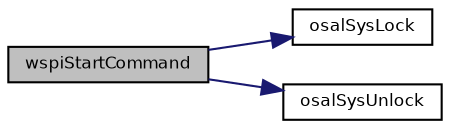 digraph "wspiStartCommand"
{
  bgcolor="transparent";
  edge [fontname="Helvetica",fontsize="8",labelfontname="Helvetica",labelfontsize="8"];
  node [fontname="Helvetica",fontsize="8",shape=record];
  rankdir="LR";
  Node13 [label="wspiStartCommand",height=0.2,width=0.4,color="black", fillcolor="grey75", style="filled", fontcolor="black"];
  Node13 -> Node14 [color="midnightblue",fontsize="8",style="solid",fontname="Helvetica"];
  Node14 [label="osalSysLock",height=0.2,width=0.4,color="black",URL="$group___o_s_a_l.html#ga0cb5e528b0114b4ca61c2eb65a0515fa",tooltip="Enters a critical zone from thread context. "];
  Node13 -> Node15 [color="midnightblue",fontsize="8",style="solid",fontname="Helvetica"];
  Node15 [label="osalSysUnlock",height=0.2,width=0.4,color="black",URL="$group___o_s_a_l.html#ga17dbf4a1761019b8d94f43832c506543",tooltip="Leaves a critical zone from thread context. "];
}
